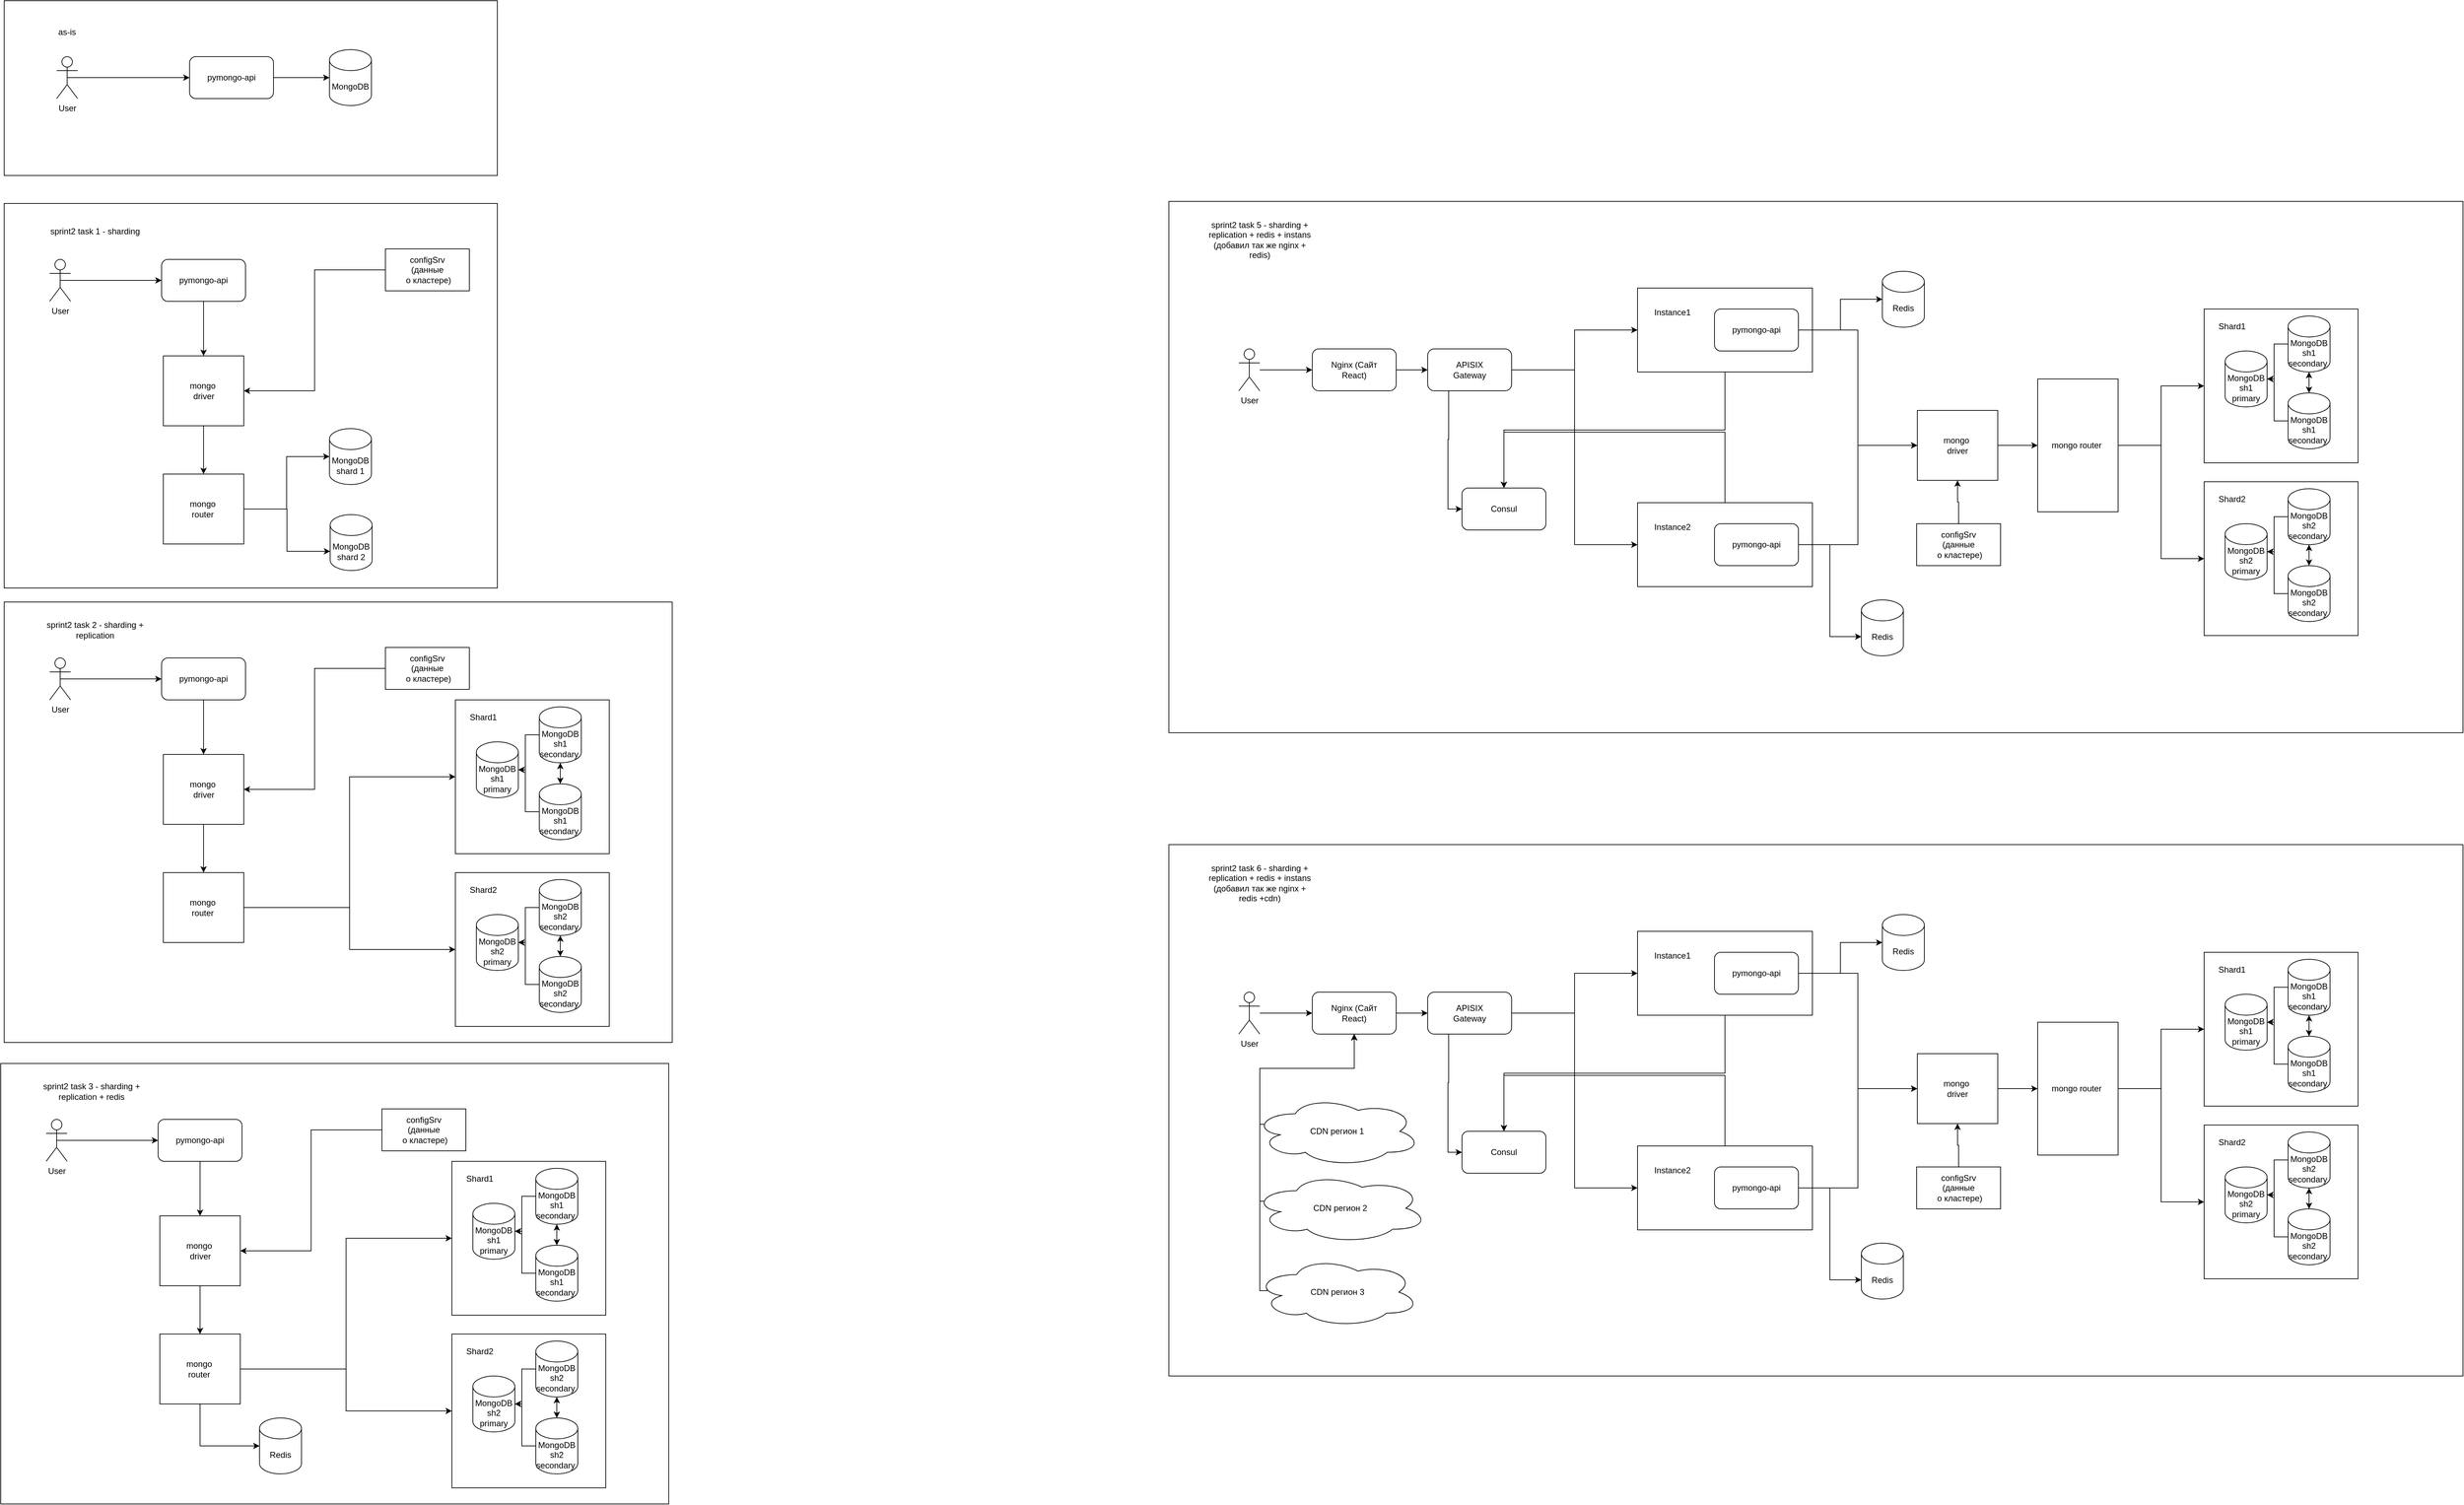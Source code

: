 <mxfile version="24.8.0">
  <diagram name="Page-1" id="-H_mtQnk-PTXWXPvYvuk">
    <mxGraphModel dx="5740" dy="3367" grid="1" gridSize="10" guides="1" tooltips="1" connect="1" arrows="0" fold="1" page="1" pageScale="1" pageWidth="4681" pageHeight="3300" math="0" shadow="0">
      <root>
        <mxCell id="0" />
        <mxCell id="1" parent="0" />
        <mxCell id="fnRWYfsaQO0EPqaBbEek-6" value="" style="rounded=0;whiteSpace=wrap;html=1;align=left;" parent="1" vertex="1">
          <mxGeometry x="95" y="330" width="705" height="550" as="geometry" />
        </mxCell>
        <mxCell id="fnRWYfsaQO0EPqaBbEek-3" value="" style="rounded=0;whiteSpace=wrap;html=1;align=left;" parent="1" vertex="1">
          <mxGeometry x="95" y="40" width="705" height="250" as="geometry" />
        </mxCell>
        <mxCell id="zA23MoTUsTF4_91t8viU-2" value="MongoDB" style="shape=cylinder3;whiteSpace=wrap;html=1;boundedLbl=1;backgroundOutline=1;size=15;" parent="1" vertex="1">
          <mxGeometry x="560" y="110" width="60" height="80" as="geometry" />
        </mxCell>
        <mxCell id="zA23MoTUsTF4_91t8viU-3" value="pymongo-api" style="rounded=1;whiteSpace=wrap;html=1;" parent="1" vertex="1">
          <mxGeometry x="360" y="120" width="120" height="60" as="geometry" />
        </mxCell>
        <mxCell id="zA23MoTUsTF4_91t8viU-4" style="edgeStyle=orthogonalEdgeStyle;rounded=0;orthogonalLoop=1;jettySize=auto;html=1;exitX=1;exitY=0.5;exitDx=0;exitDy=0;entryX=0;entryY=0.5;entryDx=0;entryDy=0;entryPerimeter=0;" parent="1" source="zA23MoTUsTF4_91t8viU-3" target="zA23MoTUsTF4_91t8viU-2" edge="1">
          <mxGeometry relative="1" as="geometry" />
        </mxCell>
        <mxCell id="gZ_beA-vXtJLZaEBM_sQ-8" value="pymongo-api" style="rounded=1;whiteSpace=wrap;html=1;" parent="1" vertex="1">
          <mxGeometry x="320" y="410" width="120" height="60" as="geometry" />
        </mxCell>
        <mxCell id="gZ_beA-vXtJLZaEBM_sQ-9" style="edgeStyle=orthogonalEdgeStyle;rounded=0;orthogonalLoop=1;jettySize=auto;html=1;exitX=0.5;exitY=1;exitDx=0;exitDy=0;" parent="1" source="gZ_beA-vXtJLZaEBM_sQ-8" target="fnRWYfsaQO0EPqaBbEek-10" edge="1">
          <mxGeometry relative="1" as="geometry" />
        </mxCell>
        <mxCell id="ZVnaHanlXdLFKSegdmK0-5" value="" style="edgeStyle=orthogonalEdgeStyle;rounded=0;orthogonalLoop=1;jettySize=auto;html=1;entryX=0;entryY=0.5;entryDx=0;entryDy=0;entryPerimeter=0;" parent="1" source="gZ_beA-vXtJLZaEBM_sQ-11" target="gZ_beA-vXtJLZaEBM_sQ-10" edge="1">
          <mxGeometry relative="1" as="geometry" />
        </mxCell>
        <mxCell id="gZ_beA-vXtJLZaEBM_sQ-11" value="mongo&amp;nbsp;&lt;div&gt;&lt;span style=&quot;white-space-collapse: preserve;&quot; data-src-align=&quot;0:13&quot; class=&quot;EzKURWReUAB5oZgtQNkl&quot;&gt;router &lt;/span&gt;&lt;/div&gt;" style="rounded=0;whiteSpace=wrap;html=1;" parent="1" vertex="1">
          <mxGeometry x="322.5" y="717" width="115" height="100" as="geometry" />
        </mxCell>
        <mxCell id="ZVnaHanlXdLFKSegdmK0-2" style="edgeStyle=orthogonalEdgeStyle;rounded=0;orthogonalLoop=1;jettySize=auto;html=1;entryX=1;entryY=0.5;entryDx=0;entryDy=0;" parent="1" source="ZVnaHanlXdLFKSegdmK0-1" target="fnRWYfsaQO0EPqaBbEek-10" edge="1">
          <mxGeometry relative="1" as="geometry" />
        </mxCell>
        <mxCell id="ZVnaHanlXdLFKSegdmK0-1" value="configSrv&lt;div&gt;(&lt;font style=&quot;font-size: 12px;&quot;&gt;&lt;span style=&quot;text-wrap: nowrap; background-color: rgb(255, 255, 255);&quot;&gt;данные&lt;br&gt;&lt;/span&gt;&lt;span style=&quot;text-wrap: nowrap; background-color: initial;&quot;&gt;&amp;nbsp;о кластере&lt;/span&gt;&lt;/font&gt;)&lt;/div&gt;" style="rounded=0;whiteSpace=wrap;html=1;" parent="1" vertex="1">
          <mxGeometry x="640" y="395" width="120" height="60" as="geometry" />
        </mxCell>
        <mxCell id="ZVnaHanlXdLFKSegdmK0-6" style="edgeStyle=orthogonalEdgeStyle;rounded=0;orthogonalLoop=1;jettySize=auto;html=1;entryX=0;entryY=0;entryDx=0;entryDy=52.5;entryPerimeter=0;" parent="1" source="gZ_beA-vXtJLZaEBM_sQ-11" target="gZ_beA-vXtJLZaEBM_sQ-7" edge="1">
          <mxGeometry relative="1" as="geometry" />
        </mxCell>
        <mxCell id="fnRWYfsaQO0EPqaBbEek-1" value="User" style="shape=umlActor;verticalLabelPosition=bottom;verticalAlign=top;html=1;outlineConnect=0;" parent="1" vertex="1">
          <mxGeometry x="170" y="120" width="30" height="60" as="geometry" />
        </mxCell>
        <mxCell id="fnRWYfsaQO0EPqaBbEek-2" style="edgeStyle=orthogonalEdgeStyle;rounded=0;orthogonalLoop=1;jettySize=auto;html=1;exitX=0.5;exitY=0.5;exitDx=0;exitDy=0;exitPerimeter=0;" parent="1" source="fnRWYfsaQO0EPqaBbEek-1" edge="1">
          <mxGeometry relative="1" as="geometry">
            <mxPoint x="490" y="160" as="sourcePoint" />
            <mxPoint x="360" y="150" as="targetPoint" />
          </mxGeometry>
        </mxCell>
        <mxCell id="fnRWYfsaQO0EPqaBbEek-4" value="as-is" style="text;html=1;align=center;verticalAlign=middle;whiteSpace=wrap;rounded=0;" parent="1" vertex="1">
          <mxGeometry x="155" y="70" width="60" height="30" as="geometry" />
        </mxCell>
        <mxCell id="fnRWYfsaQO0EPqaBbEek-7" value="sprint2 task 1 -&amp;nbsp;sharding" style="text;html=1;align=center;verticalAlign=middle;whiteSpace=wrap;rounded=0;" parent="1" vertex="1">
          <mxGeometry x="150" y="355" width="150" height="30" as="geometry" />
        </mxCell>
        <mxCell id="fnRWYfsaQO0EPqaBbEek-8" value="User" style="shape=umlActor;verticalLabelPosition=bottom;verticalAlign=top;html=1;outlineConnect=0;" parent="1" vertex="1">
          <mxGeometry x="160" y="410" width="30" height="60" as="geometry" />
        </mxCell>
        <mxCell id="fnRWYfsaQO0EPqaBbEek-9" style="edgeStyle=orthogonalEdgeStyle;rounded=0;orthogonalLoop=1;jettySize=auto;html=1;exitX=0.5;exitY=0.5;exitDx=0;exitDy=0;exitPerimeter=0;entryX=0;entryY=0.5;entryDx=0;entryDy=0;" parent="1" source="fnRWYfsaQO0EPqaBbEek-8" target="gZ_beA-vXtJLZaEBM_sQ-8" edge="1">
          <mxGeometry relative="1" as="geometry">
            <mxPoint x="195" y="160" as="sourcePoint" />
            <mxPoint x="370" y="160" as="targetPoint" />
          </mxGeometry>
        </mxCell>
        <mxCell id="fnRWYfsaQO0EPqaBbEek-10" value="mongo&amp;nbsp;&lt;div&gt;&lt;span style=&quot;white-space-collapse: preserve;&quot; data-src-align=&quot;0:13&quot; class=&quot;EzKURWReUAB5oZgtQNkl&quot;&gt;driver&lt;/span&gt;&lt;/div&gt;" style="rounded=0;whiteSpace=wrap;html=1;" parent="1" vertex="1">
          <mxGeometry x="322.5" y="548" width="115" height="100" as="geometry" />
        </mxCell>
        <mxCell id="fnRWYfsaQO0EPqaBbEek-11" style="edgeStyle=orthogonalEdgeStyle;rounded=0;orthogonalLoop=1;jettySize=auto;html=1;exitX=0.5;exitY=1;exitDx=0;exitDy=0;entryX=0.5;entryY=0;entryDx=0;entryDy=0;" parent="1" source="fnRWYfsaQO0EPqaBbEek-10" target="gZ_beA-vXtJLZaEBM_sQ-11" edge="1">
          <mxGeometry relative="1" as="geometry">
            <mxPoint x="390" y="480" as="sourcePoint" />
            <mxPoint x="390" y="540" as="targetPoint" />
          </mxGeometry>
        </mxCell>
        <mxCell id="gZ_beA-vXtJLZaEBM_sQ-10" value="MongoDB&lt;br&gt;shard 1" style="shape=cylinder3;whiteSpace=wrap;html=1;boundedLbl=1;backgroundOutline=1;size=15;" parent="1" vertex="1">
          <mxGeometry x="560" y="652" width="60" height="80" as="geometry" />
        </mxCell>
        <mxCell id="gZ_beA-vXtJLZaEBM_sQ-7" value="MongoDB&lt;br&gt;shard 2" style="shape=cylinder3;whiteSpace=wrap;html=1;boundedLbl=1;backgroundOutline=1;size=15;" parent="1" vertex="1">
          <mxGeometry x="561" y="775" width="60" height="80" as="geometry" />
        </mxCell>
        <mxCell id="fnRWYfsaQO0EPqaBbEek-17" value="" style="rounded=0;whiteSpace=wrap;html=1;align=left;" parent="1" vertex="1">
          <mxGeometry x="95" y="900" width="955" height="630" as="geometry" />
        </mxCell>
        <mxCell id="fnRWYfsaQO0EPqaBbEek-18" value="pymongo-api" style="rounded=1;whiteSpace=wrap;html=1;" parent="1" vertex="1">
          <mxGeometry x="320" y="980" width="120" height="60" as="geometry" />
        </mxCell>
        <mxCell id="fnRWYfsaQO0EPqaBbEek-19" style="edgeStyle=orthogonalEdgeStyle;rounded=0;orthogonalLoop=1;jettySize=auto;html=1;exitX=0.5;exitY=1;exitDx=0;exitDy=0;" parent="1" source="fnRWYfsaQO0EPqaBbEek-18" target="fnRWYfsaQO0EPqaBbEek-28" edge="1">
          <mxGeometry relative="1" as="geometry" />
        </mxCell>
        <mxCell id="fnRWYfsaQO0EPqaBbEek-20" value="" style="edgeStyle=orthogonalEdgeStyle;rounded=0;orthogonalLoop=1;jettySize=auto;html=1;entryX=0;entryY=0.5;entryDx=0;entryDy=0;" parent="1" source="fnRWYfsaQO0EPqaBbEek-21" target="gZ_beA-vXtJLZaEBM_sQ-23" edge="1">
          <mxGeometry relative="1" as="geometry">
            <mxPoint x="560" y="1262" as="targetPoint" />
          </mxGeometry>
        </mxCell>
        <mxCell id="fnRWYfsaQO0EPqaBbEek-21" value="mongo&amp;nbsp;&lt;div&gt;&lt;span style=&quot;white-space-collapse: preserve;&quot; data-src-align=&quot;0:13&quot; class=&quot;EzKURWReUAB5oZgtQNkl&quot;&gt;router &lt;/span&gt;&lt;/div&gt;" style="rounded=0;whiteSpace=wrap;html=1;" parent="1" vertex="1">
          <mxGeometry x="322.5" y="1287" width="115" height="100" as="geometry" />
        </mxCell>
        <mxCell id="fnRWYfsaQO0EPqaBbEek-22" style="edgeStyle=orthogonalEdgeStyle;rounded=0;orthogonalLoop=1;jettySize=auto;html=1;entryX=1;entryY=0.5;entryDx=0;entryDy=0;" parent="1" source="fnRWYfsaQO0EPqaBbEek-23" target="fnRWYfsaQO0EPqaBbEek-28" edge="1">
          <mxGeometry relative="1" as="geometry" />
        </mxCell>
        <mxCell id="fnRWYfsaQO0EPqaBbEek-23" value="configSrv&lt;div&gt;(&lt;font style=&quot;font-size: 12px;&quot;&gt;&lt;span style=&quot;text-wrap: nowrap; background-color: rgb(255, 255, 255);&quot;&gt;данные&lt;br&gt;&lt;/span&gt;&lt;span style=&quot;text-wrap: nowrap; background-color: initial;&quot;&gt;&amp;nbsp;о кластере&lt;/span&gt;&lt;/font&gt;)&lt;/div&gt;" style="rounded=0;whiteSpace=wrap;html=1;" parent="1" vertex="1">
          <mxGeometry x="640" y="965" width="120" height="60" as="geometry" />
        </mxCell>
        <mxCell id="fnRWYfsaQO0EPqaBbEek-24" style="edgeStyle=orthogonalEdgeStyle;rounded=0;orthogonalLoop=1;jettySize=auto;html=1;" parent="1" source="fnRWYfsaQO0EPqaBbEek-21" target="gZ_beA-vXtJLZaEBM_sQ-27" edge="1">
          <mxGeometry relative="1" as="geometry">
            <mxPoint x="561" y="1397.5" as="targetPoint" />
          </mxGeometry>
        </mxCell>
        <mxCell id="fnRWYfsaQO0EPqaBbEek-25" value="sprint2 task 2 -&amp;nbsp;sharding + replication" style="text;html=1;align=center;verticalAlign=middle;whiteSpace=wrap;rounded=0;" parent="1" vertex="1">
          <mxGeometry x="150" y="925" width="150" height="30" as="geometry" />
        </mxCell>
        <mxCell id="fnRWYfsaQO0EPqaBbEek-26" value="User" style="shape=umlActor;verticalLabelPosition=bottom;verticalAlign=top;html=1;outlineConnect=0;" parent="1" vertex="1">
          <mxGeometry x="160" y="980" width="30" height="60" as="geometry" />
        </mxCell>
        <mxCell id="fnRWYfsaQO0EPqaBbEek-27" style="edgeStyle=orthogonalEdgeStyle;rounded=0;orthogonalLoop=1;jettySize=auto;html=1;exitX=0.5;exitY=0.5;exitDx=0;exitDy=0;exitPerimeter=0;entryX=0;entryY=0.5;entryDx=0;entryDy=0;" parent="1" source="fnRWYfsaQO0EPqaBbEek-26" target="fnRWYfsaQO0EPqaBbEek-18" edge="1">
          <mxGeometry relative="1" as="geometry">
            <mxPoint x="195" y="730" as="sourcePoint" />
            <mxPoint x="370" y="730" as="targetPoint" />
          </mxGeometry>
        </mxCell>
        <mxCell id="fnRWYfsaQO0EPqaBbEek-28" value="mongo&amp;nbsp;&lt;div&gt;&lt;span style=&quot;white-space-collapse: preserve;&quot; data-src-align=&quot;0:13&quot; class=&quot;EzKURWReUAB5oZgtQNkl&quot;&gt;driver&lt;/span&gt;&lt;/div&gt;" style="rounded=0;whiteSpace=wrap;html=1;" parent="1" vertex="1">
          <mxGeometry x="322.5" y="1118" width="115" height="100" as="geometry" />
        </mxCell>
        <mxCell id="fnRWYfsaQO0EPqaBbEek-29" style="edgeStyle=orthogonalEdgeStyle;rounded=0;orthogonalLoop=1;jettySize=auto;html=1;exitX=0.5;exitY=1;exitDx=0;exitDy=0;entryX=0.5;entryY=0;entryDx=0;entryDy=0;" parent="1" source="fnRWYfsaQO0EPqaBbEek-28" target="fnRWYfsaQO0EPqaBbEek-21" edge="1">
          <mxGeometry relative="1" as="geometry">
            <mxPoint x="390" y="1050" as="sourcePoint" />
            <mxPoint x="390" y="1110" as="targetPoint" />
          </mxGeometry>
        </mxCell>
        <mxCell id="gZ_beA-vXtJLZaEBM_sQ-23" value="" style="whiteSpace=wrap;html=1;aspect=fixed;" parent="1" vertex="1">
          <mxGeometry x="740" y="1040" width="220" height="220" as="geometry" />
        </mxCell>
        <mxCell id="gZ_beA-vXtJLZaEBM_sQ-17" value="MongoDB&lt;br&gt;sh1 primary" style="shape=cylinder3;whiteSpace=wrap;html=1;boundedLbl=1;backgroundOutline=1;size=15;" parent="1" vertex="1">
          <mxGeometry x="770" y="1100" width="60" height="80" as="geometry" />
        </mxCell>
        <mxCell id="fnRWYfsaQO0EPqaBbEek-39" style="edgeStyle=orthogonalEdgeStyle;rounded=0;orthogonalLoop=1;jettySize=auto;html=1;exitX=0;exitY=0.5;exitDx=0;exitDy=0;exitPerimeter=0;" parent="1" source="gZ_beA-vXtJLZaEBM_sQ-21" target="gZ_beA-vXtJLZaEBM_sQ-17" edge="1">
          <mxGeometry relative="1" as="geometry" />
        </mxCell>
        <mxCell id="gZ_beA-vXtJLZaEBM_sQ-21" value="MongoDB&lt;div&gt;sh1&lt;br&gt;secondary&amp;nbsp;&lt;/div&gt;" style="shape=cylinder3;whiteSpace=wrap;html=1;boundedLbl=1;backgroundOutline=1;size=15;" parent="1" vertex="1">
          <mxGeometry x="860" y="1050" width="60" height="80" as="geometry" />
        </mxCell>
        <mxCell id="fnRWYfsaQO0EPqaBbEek-40" style="edgeStyle=orthogonalEdgeStyle;rounded=0;orthogonalLoop=1;jettySize=auto;html=1;exitX=0;exitY=0.5;exitDx=0;exitDy=0;exitPerimeter=0;" parent="1" source="gZ_beA-vXtJLZaEBM_sQ-22" target="gZ_beA-vXtJLZaEBM_sQ-17" edge="1">
          <mxGeometry relative="1" as="geometry" />
        </mxCell>
        <mxCell id="gZ_beA-vXtJLZaEBM_sQ-22" value="MongoDB&lt;div&gt;sh1&lt;br&gt;secondary&amp;nbsp;&lt;/div&gt;" style="shape=cylinder3;whiteSpace=wrap;html=1;boundedLbl=1;backgroundOutline=1;size=15;" parent="1" vertex="1">
          <mxGeometry x="860" y="1160" width="60" height="80" as="geometry" />
        </mxCell>
        <mxCell id="gZ_beA-vXtJLZaEBM_sQ-25" value="Shard1" style="text;html=1;align=center;verticalAlign=middle;whiteSpace=wrap;rounded=0;" parent="1" vertex="1">
          <mxGeometry x="750" y="1050" width="60" height="30" as="geometry" />
        </mxCell>
        <mxCell id="gZ_beA-vXtJLZaEBM_sQ-27" value="" style="whiteSpace=wrap;html=1;aspect=fixed;" parent="1" vertex="1">
          <mxGeometry x="740" y="1287" width="220" height="220" as="geometry" />
        </mxCell>
        <mxCell id="gZ_beA-vXtJLZaEBM_sQ-28" value="MongoDB&lt;div&gt;sh2&lt;br&gt;primary&lt;/div&gt;" style="shape=cylinder3;whiteSpace=wrap;html=1;boundedLbl=1;backgroundOutline=1;size=15;" parent="1" vertex="1">
          <mxGeometry x="770" y="1347" width="60" height="80" as="geometry" />
        </mxCell>
        <mxCell id="fnRWYfsaQO0EPqaBbEek-42" style="edgeStyle=orthogonalEdgeStyle;rounded=0;orthogonalLoop=1;jettySize=auto;html=1;exitX=0;exitY=0.5;exitDx=0;exitDy=0;exitPerimeter=0;" parent="1" source="gZ_beA-vXtJLZaEBM_sQ-29" target="gZ_beA-vXtJLZaEBM_sQ-28" edge="1">
          <mxGeometry relative="1" as="geometry" />
        </mxCell>
        <mxCell id="fnRWYfsaQO0EPqaBbEek-44" style="edgeStyle=orthogonalEdgeStyle;rounded=0;orthogonalLoop=1;jettySize=auto;html=1;exitX=0.5;exitY=1;exitDx=0;exitDy=0;exitPerimeter=0;startArrow=classic;startFill=1;" parent="1" source="gZ_beA-vXtJLZaEBM_sQ-29" target="gZ_beA-vXtJLZaEBM_sQ-30" edge="1">
          <mxGeometry relative="1" as="geometry" />
        </mxCell>
        <mxCell id="gZ_beA-vXtJLZaEBM_sQ-29" value="MongoDB&lt;div&gt;sh2&lt;br&gt;secondary&amp;nbsp;&lt;/div&gt;" style="shape=cylinder3;whiteSpace=wrap;html=1;boundedLbl=1;backgroundOutline=1;size=15;" parent="1" vertex="1">
          <mxGeometry x="860" y="1297" width="60" height="80" as="geometry" />
        </mxCell>
        <mxCell id="gZ_beA-vXtJLZaEBM_sQ-30" value="MongoDB&lt;div&gt;sh2&lt;br&gt;secondary&amp;nbsp;&lt;/div&gt;" style="shape=cylinder3;whiteSpace=wrap;html=1;boundedLbl=1;backgroundOutline=1;size=15;" parent="1" vertex="1">
          <mxGeometry x="860" y="1407" width="60" height="80" as="geometry" />
        </mxCell>
        <mxCell id="fnRWYfsaQO0EPqaBbEek-32" value="Shard2" style="text;html=1;align=center;verticalAlign=middle;whiteSpace=wrap;rounded=0;" parent="1" vertex="1">
          <mxGeometry x="750" y="1297" width="60" height="30" as="geometry" />
        </mxCell>
        <mxCell id="fnRWYfsaQO0EPqaBbEek-41" style="edgeStyle=orthogonalEdgeStyle;rounded=0;orthogonalLoop=1;jettySize=auto;html=1;exitX=0.5;exitY=0;exitDx=0;exitDy=0;exitPerimeter=0;entryX=0.5;entryY=1;entryDx=0;entryDy=0;entryPerimeter=0;startArrow=classic;startFill=1;" parent="1" source="gZ_beA-vXtJLZaEBM_sQ-22" target="gZ_beA-vXtJLZaEBM_sQ-21" edge="1">
          <mxGeometry relative="1" as="geometry" />
        </mxCell>
        <mxCell id="fnRWYfsaQO0EPqaBbEek-43" style="edgeStyle=orthogonalEdgeStyle;rounded=0;orthogonalLoop=1;jettySize=auto;html=1;exitX=0;exitY=0.5;exitDx=0;exitDy=0;exitPerimeter=0;entryX=1;entryY=0.5;entryDx=0;entryDy=0;entryPerimeter=0;" parent="1" source="gZ_beA-vXtJLZaEBM_sQ-30" target="gZ_beA-vXtJLZaEBM_sQ-28" edge="1">
          <mxGeometry relative="1" as="geometry" />
        </mxCell>
        <mxCell id="fnRWYfsaQO0EPqaBbEek-45" value="" style="rounded=0;whiteSpace=wrap;html=1;align=left;" parent="1" vertex="1">
          <mxGeometry x="90" y="1560" width="955" height="630" as="geometry" />
        </mxCell>
        <mxCell id="fnRWYfsaQO0EPqaBbEek-46" value="pymongo-api" style="rounded=1;whiteSpace=wrap;html=1;" parent="1" vertex="1">
          <mxGeometry x="315" y="1640" width="120" height="60" as="geometry" />
        </mxCell>
        <mxCell id="fnRWYfsaQO0EPqaBbEek-47" style="edgeStyle=orthogonalEdgeStyle;rounded=0;orthogonalLoop=1;jettySize=auto;html=1;exitX=0.5;exitY=1;exitDx=0;exitDy=0;" parent="1" source="fnRWYfsaQO0EPqaBbEek-46" target="fnRWYfsaQO0EPqaBbEek-56" edge="1">
          <mxGeometry relative="1" as="geometry" />
        </mxCell>
        <mxCell id="fnRWYfsaQO0EPqaBbEek-48" value="" style="edgeStyle=orthogonalEdgeStyle;rounded=0;orthogonalLoop=1;jettySize=auto;html=1;entryX=0;entryY=0.5;entryDx=0;entryDy=0;" parent="1" source="fnRWYfsaQO0EPqaBbEek-49" target="fnRWYfsaQO0EPqaBbEek-58" edge="1">
          <mxGeometry relative="1" as="geometry">
            <mxPoint x="555" y="1922" as="targetPoint" />
          </mxGeometry>
        </mxCell>
        <mxCell id="fnRWYfsaQO0EPqaBbEek-49" value="mongo&amp;nbsp;&lt;div&gt;&lt;span style=&quot;white-space-collapse: preserve;&quot; data-src-align=&quot;0:13&quot; class=&quot;EzKURWReUAB5oZgtQNkl&quot;&gt;router &lt;/span&gt;&lt;/div&gt;" style="rounded=0;whiteSpace=wrap;html=1;" parent="1" vertex="1">
          <mxGeometry x="317.5" y="1947" width="115" height="100" as="geometry" />
        </mxCell>
        <mxCell id="fnRWYfsaQO0EPqaBbEek-50" style="edgeStyle=orthogonalEdgeStyle;rounded=0;orthogonalLoop=1;jettySize=auto;html=1;entryX=1;entryY=0.5;entryDx=0;entryDy=0;" parent="1" source="fnRWYfsaQO0EPqaBbEek-51" target="fnRWYfsaQO0EPqaBbEek-56" edge="1">
          <mxGeometry relative="1" as="geometry" />
        </mxCell>
        <mxCell id="fnRWYfsaQO0EPqaBbEek-51" value="configSrv&lt;div&gt;(&lt;font style=&quot;font-size: 12px;&quot;&gt;&lt;span style=&quot;text-wrap: nowrap; background-color: rgb(255, 255, 255);&quot;&gt;данные&lt;br&gt;&lt;/span&gt;&lt;span style=&quot;text-wrap: nowrap; background-color: initial;&quot;&gt;&amp;nbsp;о кластере&lt;/span&gt;&lt;/font&gt;)&lt;/div&gt;" style="rounded=0;whiteSpace=wrap;html=1;" parent="1" vertex="1">
          <mxGeometry x="635" y="1625" width="120" height="60" as="geometry" />
        </mxCell>
        <mxCell id="fnRWYfsaQO0EPqaBbEek-52" style="edgeStyle=orthogonalEdgeStyle;rounded=0;orthogonalLoop=1;jettySize=auto;html=1;" parent="1" source="fnRWYfsaQO0EPqaBbEek-49" target="fnRWYfsaQO0EPqaBbEek-65" edge="1">
          <mxGeometry relative="1" as="geometry">
            <mxPoint x="556" y="2057.5" as="targetPoint" />
          </mxGeometry>
        </mxCell>
        <mxCell id="fnRWYfsaQO0EPqaBbEek-53" value="sprint2 task 3 -&amp;nbsp;sharding + replication + redis" style="text;html=1;align=center;verticalAlign=middle;whiteSpace=wrap;rounded=0;" parent="1" vertex="1">
          <mxGeometry x="145" y="1585" width="150" height="30" as="geometry" />
        </mxCell>
        <mxCell id="fnRWYfsaQO0EPqaBbEek-54" value="User" style="shape=umlActor;verticalLabelPosition=bottom;verticalAlign=top;html=1;outlineConnect=0;" parent="1" vertex="1">
          <mxGeometry x="155" y="1640" width="30" height="60" as="geometry" />
        </mxCell>
        <mxCell id="fnRWYfsaQO0EPqaBbEek-55" style="edgeStyle=orthogonalEdgeStyle;rounded=0;orthogonalLoop=1;jettySize=auto;html=1;exitX=0.5;exitY=0.5;exitDx=0;exitDy=0;exitPerimeter=0;entryX=0;entryY=0.5;entryDx=0;entryDy=0;" parent="1" source="fnRWYfsaQO0EPqaBbEek-54" target="fnRWYfsaQO0EPqaBbEek-46" edge="1">
          <mxGeometry relative="1" as="geometry">
            <mxPoint x="190" y="1390" as="sourcePoint" />
            <mxPoint x="365" y="1390" as="targetPoint" />
          </mxGeometry>
        </mxCell>
        <mxCell id="fnRWYfsaQO0EPqaBbEek-56" value="mongo&amp;nbsp;&lt;div&gt;&lt;span style=&quot;white-space-collapse: preserve;&quot; data-src-align=&quot;0:13&quot; class=&quot;EzKURWReUAB5oZgtQNkl&quot;&gt;driver&lt;/span&gt;&lt;/div&gt;" style="rounded=0;whiteSpace=wrap;html=1;" parent="1" vertex="1">
          <mxGeometry x="317.5" y="1778" width="115" height="100" as="geometry" />
        </mxCell>
        <mxCell id="fnRWYfsaQO0EPqaBbEek-57" style="edgeStyle=orthogonalEdgeStyle;rounded=0;orthogonalLoop=1;jettySize=auto;html=1;exitX=0.5;exitY=1;exitDx=0;exitDy=0;entryX=0.5;entryY=0;entryDx=0;entryDy=0;" parent="1" source="fnRWYfsaQO0EPqaBbEek-56" target="fnRWYfsaQO0EPqaBbEek-49" edge="1">
          <mxGeometry relative="1" as="geometry">
            <mxPoint x="385" y="1710" as="sourcePoint" />
            <mxPoint x="385" y="1770" as="targetPoint" />
          </mxGeometry>
        </mxCell>
        <mxCell id="fnRWYfsaQO0EPqaBbEek-58" value="" style="whiteSpace=wrap;html=1;aspect=fixed;" parent="1" vertex="1">
          <mxGeometry x="735" y="1700" width="220" height="220" as="geometry" />
        </mxCell>
        <mxCell id="fnRWYfsaQO0EPqaBbEek-59" value="MongoDB&lt;br&gt;sh1 primary" style="shape=cylinder3;whiteSpace=wrap;html=1;boundedLbl=1;backgroundOutline=1;size=15;" parent="1" vertex="1">
          <mxGeometry x="765" y="1760" width="60" height="80" as="geometry" />
        </mxCell>
        <mxCell id="fnRWYfsaQO0EPqaBbEek-60" style="edgeStyle=orthogonalEdgeStyle;rounded=0;orthogonalLoop=1;jettySize=auto;html=1;exitX=0;exitY=0.5;exitDx=0;exitDy=0;exitPerimeter=0;" parent="1" source="fnRWYfsaQO0EPqaBbEek-61" target="fnRWYfsaQO0EPqaBbEek-59" edge="1">
          <mxGeometry relative="1" as="geometry" />
        </mxCell>
        <mxCell id="fnRWYfsaQO0EPqaBbEek-61" value="MongoDB&lt;div&gt;sh1&lt;br&gt;secondary&amp;nbsp;&lt;/div&gt;" style="shape=cylinder3;whiteSpace=wrap;html=1;boundedLbl=1;backgroundOutline=1;size=15;" parent="1" vertex="1">
          <mxGeometry x="855" y="1710" width="60" height="80" as="geometry" />
        </mxCell>
        <mxCell id="fnRWYfsaQO0EPqaBbEek-62" style="edgeStyle=orthogonalEdgeStyle;rounded=0;orthogonalLoop=1;jettySize=auto;html=1;exitX=0;exitY=0.5;exitDx=0;exitDy=0;exitPerimeter=0;" parent="1" source="fnRWYfsaQO0EPqaBbEek-63" target="fnRWYfsaQO0EPqaBbEek-59" edge="1">
          <mxGeometry relative="1" as="geometry" />
        </mxCell>
        <mxCell id="fnRWYfsaQO0EPqaBbEek-63" value="MongoDB&lt;div&gt;sh1&lt;br&gt;secondary&amp;nbsp;&lt;/div&gt;" style="shape=cylinder3;whiteSpace=wrap;html=1;boundedLbl=1;backgroundOutline=1;size=15;" parent="1" vertex="1">
          <mxGeometry x="855" y="1820" width="60" height="80" as="geometry" />
        </mxCell>
        <mxCell id="fnRWYfsaQO0EPqaBbEek-64" value="Shard1" style="text;html=1;align=center;verticalAlign=middle;whiteSpace=wrap;rounded=0;" parent="1" vertex="1">
          <mxGeometry x="745" y="1710" width="60" height="30" as="geometry" />
        </mxCell>
        <mxCell id="fnRWYfsaQO0EPqaBbEek-65" value="" style="whiteSpace=wrap;html=1;aspect=fixed;" parent="1" vertex="1">
          <mxGeometry x="735" y="1947" width="220" height="220" as="geometry" />
        </mxCell>
        <mxCell id="fnRWYfsaQO0EPqaBbEek-66" value="MongoDB&lt;div&gt;sh2&lt;br&gt;primary&lt;/div&gt;" style="shape=cylinder3;whiteSpace=wrap;html=1;boundedLbl=1;backgroundOutline=1;size=15;" parent="1" vertex="1">
          <mxGeometry x="765" y="2007" width="60" height="80" as="geometry" />
        </mxCell>
        <mxCell id="fnRWYfsaQO0EPqaBbEek-67" style="edgeStyle=orthogonalEdgeStyle;rounded=0;orthogonalLoop=1;jettySize=auto;html=1;exitX=0;exitY=0.5;exitDx=0;exitDy=0;exitPerimeter=0;" parent="1" source="fnRWYfsaQO0EPqaBbEek-69" target="fnRWYfsaQO0EPqaBbEek-66" edge="1">
          <mxGeometry relative="1" as="geometry" />
        </mxCell>
        <mxCell id="fnRWYfsaQO0EPqaBbEek-68" style="edgeStyle=orthogonalEdgeStyle;rounded=0;orthogonalLoop=1;jettySize=auto;html=1;exitX=0.5;exitY=1;exitDx=0;exitDy=0;exitPerimeter=0;startArrow=classic;startFill=1;" parent="1" source="fnRWYfsaQO0EPqaBbEek-69" target="fnRWYfsaQO0EPqaBbEek-70" edge="1">
          <mxGeometry relative="1" as="geometry" />
        </mxCell>
        <mxCell id="fnRWYfsaQO0EPqaBbEek-69" value="MongoDB&lt;div&gt;sh2&lt;br&gt;secondary&amp;nbsp;&lt;/div&gt;" style="shape=cylinder3;whiteSpace=wrap;html=1;boundedLbl=1;backgroundOutline=1;size=15;" parent="1" vertex="1">
          <mxGeometry x="855" y="1957" width="60" height="80" as="geometry" />
        </mxCell>
        <mxCell id="fnRWYfsaQO0EPqaBbEek-70" value="MongoDB&lt;div&gt;sh2&lt;br&gt;secondary&amp;nbsp;&lt;/div&gt;" style="shape=cylinder3;whiteSpace=wrap;html=1;boundedLbl=1;backgroundOutline=1;size=15;" parent="1" vertex="1">
          <mxGeometry x="855" y="2067" width="60" height="80" as="geometry" />
        </mxCell>
        <mxCell id="fnRWYfsaQO0EPqaBbEek-71" value="Shard2" style="text;html=1;align=center;verticalAlign=middle;whiteSpace=wrap;rounded=0;" parent="1" vertex="1">
          <mxGeometry x="745" y="1957" width="60" height="30" as="geometry" />
        </mxCell>
        <mxCell id="fnRWYfsaQO0EPqaBbEek-72" style="edgeStyle=orthogonalEdgeStyle;rounded=0;orthogonalLoop=1;jettySize=auto;html=1;exitX=0.5;exitY=0;exitDx=0;exitDy=0;exitPerimeter=0;entryX=0.5;entryY=1;entryDx=0;entryDy=0;entryPerimeter=0;startArrow=classic;startFill=1;" parent="1" source="fnRWYfsaQO0EPqaBbEek-63" target="fnRWYfsaQO0EPqaBbEek-61" edge="1">
          <mxGeometry relative="1" as="geometry" />
        </mxCell>
        <mxCell id="fnRWYfsaQO0EPqaBbEek-73" style="edgeStyle=orthogonalEdgeStyle;rounded=0;orthogonalLoop=1;jettySize=auto;html=1;exitX=0;exitY=0.5;exitDx=0;exitDy=0;exitPerimeter=0;entryX=1;entryY=0.5;entryDx=0;entryDy=0;entryPerimeter=0;" parent="1" source="fnRWYfsaQO0EPqaBbEek-70" target="fnRWYfsaQO0EPqaBbEek-66" edge="1">
          <mxGeometry relative="1" as="geometry" />
        </mxCell>
        <mxCell id="fnRWYfsaQO0EPqaBbEek-74" value="Redis" style="shape=cylinder3;whiteSpace=wrap;html=1;boundedLbl=1;backgroundOutline=1;size=15;" parent="1" vertex="1">
          <mxGeometry x="460" y="2067" width="60" height="80" as="geometry" />
        </mxCell>
        <mxCell id="fnRWYfsaQO0EPqaBbEek-75" style="edgeStyle=orthogonalEdgeStyle;rounded=0;orthogonalLoop=1;jettySize=auto;html=1;exitX=0.5;exitY=1;exitDx=0;exitDy=0;entryX=0;entryY=0.5;entryDx=0;entryDy=0;entryPerimeter=0;" parent="1" source="fnRWYfsaQO0EPqaBbEek-49" target="fnRWYfsaQO0EPqaBbEek-74" edge="1">
          <mxGeometry relative="1" as="geometry" />
        </mxCell>
        <mxCell id="1Zy2XbYylVy56BqZgApC-1" value="" style="rounded=0;whiteSpace=wrap;html=1;align=left;" vertex="1" parent="1">
          <mxGeometry x="1760" y="327" width="1850" height="760" as="geometry" />
        </mxCell>
        <mxCell id="1Zy2XbYylVy56BqZgApC-2" value="sprint2 task 5 -&amp;nbsp;sharding + replication + redis + instans (добавил так же nginx + redis)" style="text;html=1;align=center;verticalAlign=middle;whiteSpace=wrap;rounded=0;" vertex="1" parent="1">
          <mxGeometry x="1815" y="367" width="150" height="30" as="geometry" />
        </mxCell>
        <mxCell id="1Zy2XbYylVy56BqZgApC-40" style="edgeStyle=orthogonalEdgeStyle;rounded=0;orthogonalLoop=1;jettySize=auto;html=1;exitX=0.5;exitY=1;exitDx=0;exitDy=0;entryX=0.5;entryY=0;entryDx=0;entryDy=0;" edge="1" parent="1" target="1Zy2XbYylVy56BqZgApC-47" source="1Zy2XbYylVy56BqZgApC-48">
          <mxGeometry relative="1" as="geometry">
            <mxPoint x="2430" y="709.5" as="sourcePoint" />
          </mxGeometry>
        </mxCell>
        <mxCell id="1Zy2XbYylVy56BqZgApC-41" style="edgeStyle=orthogonalEdgeStyle;rounded=0;orthogonalLoop=1;jettySize=auto;html=1;entryX=0;entryY=0.5;entryDx=0;entryDy=0;" edge="1" parent="1" source="1Zy2XbYylVy56BqZgApC-163" target="1Zy2XbYylVy56BqZgApC-46">
          <mxGeometry relative="1" as="geometry" />
        </mxCell>
        <mxCell id="1Zy2XbYylVy56BqZgApC-42" value="User" style="shape=umlActor;verticalLabelPosition=bottom;verticalAlign=top;html=1;outlineConnect=0;" vertex="1" parent="1">
          <mxGeometry x="1860" y="538" width="30" height="60" as="geometry" />
        </mxCell>
        <mxCell id="1Zy2XbYylVy56BqZgApC-43" style="edgeStyle=orthogonalEdgeStyle;rounded=0;orthogonalLoop=1;jettySize=auto;html=1;entryX=0;entryY=0.5;entryDx=0;entryDy=0;exitX=0.25;exitY=1;exitDx=0;exitDy=0;" edge="1" parent="1" source="1Zy2XbYylVy56BqZgApC-46" target="1Zy2XbYylVy56BqZgApC-47">
          <mxGeometry relative="1" as="geometry" />
        </mxCell>
        <mxCell id="1Zy2XbYylVy56BqZgApC-44" style="edgeStyle=orthogonalEdgeStyle;rounded=0;orthogonalLoop=1;jettySize=auto;html=1;exitX=1;exitY=0.5;exitDx=0;exitDy=0;entryX=0;entryY=0.5;entryDx=0;entryDy=0;" edge="1" parent="1" source="1Zy2XbYylVy56BqZgApC-46" target="1Zy2XbYylVy56BqZgApC-53">
          <mxGeometry relative="1" as="geometry">
            <mxPoint x="2430" y="892" as="targetPoint" />
          </mxGeometry>
        </mxCell>
        <mxCell id="1Zy2XbYylVy56BqZgApC-45" style="edgeStyle=orthogonalEdgeStyle;rounded=0;orthogonalLoop=1;jettySize=auto;html=1;exitX=1;exitY=0.5;exitDx=0;exitDy=0;entryX=0;entryY=0.5;entryDx=0;entryDy=0;" edge="1" parent="1" source="1Zy2XbYylVy56BqZgApC-46" target="1Zy2XbYylVy56BqZgApC-48">
          <mxGeometry relative="1" as="geometry" />
        </mxCell>
        <mxCell id="1Zy2XbYylVy56BqZgApC-46" value="APISIX&lt;div&gt;Gateway&lt;/div&gt;" style="rounded=1;whiteSpace=wrap;html=1;arcSize=16;" vertex="1" parent="1">
          <mxGeometry x="2130" y="538" width="120" height="60" as="geometry" />
        </mxCell>
        <mxCell id="1Zy2XbYylVy56BqZgApC-47" value="Consul" style="rounded=1;whiteSpace=wrap;html=1;" vertex="1" parent="1">
          <mxGeometry x="2179" y="737" width="120" height="60" as="geometry" />
        </mxCell>
        <mxCell id="1Zy2XbYylVy56BqZgApC-48" value="" style="rounded=0;whiteSpace=wrap;html=1;" vertex="1" parent="1">
          <mxGeometry x="2430" y="451" width="250" height="120" as="geometry" />
        </mxCell>
        <mxCell id="1Zy2XbYylVy56BqZgApC-49" value="Instance1" style="text;html=1;align=center;verticalAlign=middle;whiteSpace=wrap;rounded=0;" vertex="1" parent="1">
          <mxGeometry x="2450" y="471" width="60" height="30" as="geometry" />
        </mxCell>
        <mxCell id="1Zy2XbYylVy56BqZgApC-50" style="edgeStyle=orthogonalEdgeStyle;rounded=0;orthogonalLoop=1;jettySize=auto;html=1;exitX=1;exitY=0.5;exitDx=0;exitDy=0;entryX=0;entryY=0.5;entryDx=0;entryDy=0;" edge="1" parent="1" source="1Zy2XbYylVy56BqZgApC-51" target="1Zy2XbYylVy56BqZgApC-168">
          <mxGeometry relative="1" as="geometry" />
        </mxCell>
        <mxCell id="1Zy2XbYylVy56BqZgApC-51" value="pymongo-api" style="rounded=1;whiteSpace=wrap;html=1;" vertex="1" parent="1">
          <mxGeometry x="2540" y="481" width="120" height="60" as="geometry" />
        </mxCell>
        <mxCell id="1Zy2XbYylVy56BqZgApC-52" style="edgeStyle=orthogonalEdgeStyle;rounded=0;orthogonalLoop=1;jettySize=auto;html=1;exitX=0.5;exitY=0;exitDx=0;exitDy=0;entryX=0.5;entryY=0;entryDx=0;entryDy=0;" edge="1" parent="1" source="1Zy2XbYylVy56BqZgApC-53" target="1Zy2XbYylVy56BqZgApC-47">
          <mxGeometry relative="1" as="geometry">
            <Array as="points">
              <mxPoint x="2555" y="657" />
              <mxPoint x="2239" y="657" />
            </Array>
          </mxGeometry>
        </mxCell>
        <mxCell id="1Zy2XbYylVy56BqZgApC-53" value="" style="rounded=0;whiteSpace=wrap;html=1;" vertex="1" parent="1">
          <mxGeometry x="2430" y="758" width="250" height="120" as="geometry" />
        </mxCell>
        <mxCell id="1Zy2XbYylVy56BqZgApC-54" value="Instance2" style="text;html=1;align=center;verticalAlign=middle;whiteSpace=wrap;rounded=0;" vertex="1" parent="1">
          <mxGeometry x="2450" y="778" width="60" height="30" as="geometry" />
        </mxCell>
        <mxCell id="1Zy2XbYylVy56BqZgApC-55" style="edgeStyle=orthogonalEdgeStyle;rounded=0;orthogonalLoop=1;jettySize=auto;html=1;exitX=1;exitY=0.5;exitDx=0;exitDy=0;entryX=0;entryY=0.5;entryDx=0;entryDy=0;" edge="1" parent="1" source="1Zy2XbYylVy56BqZgApC-168" target="1Zy2XbYylVy56BqZgApC-73">
          <mxGeometry relative="1" as="geometry" />
        </mxCell>
        <mxCell id="1Zy2XbYylVy56BqZgApC-56" style="edgeStyle=orthogonalEdgeStyle;rounded=0;orthogonalLoop=1;jettySize=auto;html=1;exitX=1;exitY=0.5;exitDx=0;exitDy=0;entryX=0;entryY=0;entryDx=0;entryDy=52.5;entryPerimeter=0;" edge="1" parent="1" source="1Zy2XbYylVy56BqZgApC-57" target="1Zy2XbYylVy56BqZgApC-165">
          <mxGeometry relative="1" as="geometry" />
        </mxCell>
        <mxCell id="1Zy2XbYylVy56BqZgApC-57" value="pymongo-api" style="rounded=1;whiteSpace=wrap;html=1;" vertex="1" parent="1">
          <mxGeometry x="2540" y="788" width="120" height="60" as="geometry" />
        </mxCell>
        <mxCell id="1Zy2XbYylVy56BqZgApC-58" value="Redis" style="shape=cylinder3;whiteSpace=wrap;html=1;boundedLbl=1;backgroundOutline=1;size=15;" vertex="1" parent="1">
          <mxGeometry x="2780" y="427" width="60" height="80" as="geometry" />
        </mxCell>
        <mxCell id="1Zy2XbYylVy56BqZgApC-72" style="edgeStyle=orthogonalEdgeStyle;rounded=0;orthogonalLoop=1;jettySize=auto;html=1;entryX=0;entryY=0.5;entryDx=0;entryDy=0;" edge="1" parent="1" source="1Zy2XbYylVy56BqZgApC-73" target="1Zy2XbYylVy56BqZgApC-177">
          <mxGeometry relative="1" as="geometry">
            <mxPoint x="3192" y="987" as="targetPoint" />
          </mxGeometry>
        </mxCell>
        <mxCell id="1Zy2XbYylVy56BqZgApC-73" value="mongo router&amp;nbsp;" style="rounded=0;whiteSpace=wrap;html=1;" vertex="1" parent="1">
          <mxGeometry x="3002" y="581" width="115" height="190" as="geometry" />
        </mxCell>
        <mxCell id="1Zy2XbYylVy56BqZgApC-75" style="edgeStyle=orthogonalEdgeStyle;rounded=0;orthogonalLoop=1;jettySize=auto;html=1;entryX=0;entryY=0.5;entryDx=0;entryDy=0;" edge="1" parent="1" source="1Zy2XbYylVy56BqZgApC-73" target="1Zy2XbYylVy56BqZgApC-170">
          <mxGeometry relative="1" as="geometry">
            <mxPoint x="3206.74" y="734.9" as="targetPoint" />
          </mxGeometry>
        </mxCell>
        <mxCell id="1Zy2XbYylVy56BqZgApC-76" style="edgeStyle=orthogonalEdgeStyle;rounded=0;orthogonalLoop=1;jettySize=auto;html=1;exitX=1;exitY=0.5;exitDx=0;exitDy=0;" edge="1" parent="1" source="1Zy2XbYylVy56BqZgApC-51" target="1Zy2XbYylVy56BqZgApC-58">
          <mxGeometry relative="1" as="geometry" />
        </mxCell>
        <mxCell id="1Zy2XbYylVy56BqZgApC-164" value="" style="edgeStyle=orthogonalEdgeStyle;rounded=0;orthogonalLoop=1;jettySize=auto;html=1;entryX=0;entryY=0.5;entryDx=0;entryDy=0;" edge="1" parent="1" source="1Zy2XbYylVy56BqZgApC-42" target="1Zy2XbYylVy56BqZgApC-163">
          <mxGeometry relative="1" as="geometry">
            <mxPoint x="1940" y="568" as="sourcePoint" />
            <mxPoint x="2130" y="568" as="targetPoint" />
          </mxGeometry>
        </mxCell>
        <mxCell id="1Zy2XbYylVy56BqZgApC-163" value="&lt;div&gt;Nginx (&lt;span style=&quot;background-color: initial;&quot;&gt;Сайт&lt;/span&gt;&lt;/div&gt;&lt;div&gt;&lt;span style=&quot;background-color: initial;&quot;&gt;React&lt;/span&gt;)&lt;/div&gt;" style="rounded=1;whiteSpace=wrap;html=1;arcSize=16;" vertex="1" parent="1">
          <mxGeometry x="1965" y="538" width="120" height="60" as="geometry" />
        </mxCell>
        <mxCell id="1Zy2XbYylVy56BqZgApC-165" value="Redis" style="shape=cylinder3;whiteSpace=wrap;html=1;boundedLbl=1;backgroundOutline=1;size=15;" vertex="1" parent="1">
          <mxGeometry x="2750" y="897" width="60" height="80" as="geometry" />
        </mxCell>
        <mxCell id="1Zy2XbYylVy56BqZgApC-167" style="edgeStyle=orthogonalEdgeStyle;rounded=0;orthogonalLoop=1;jettySize=auto;html=1;exitX=0.5;exitY=0;exitDx=0;exitDy=0;entryX=0.5;entryY=1;entryDx=0;entryDy=0;" edge="1" parent="1" source="1Zy2XbYylVy56BqZgApC-166" target="1Zy2XbYylVy56BqZgApC-168">
          <mxGeometry relative="1" as="geometry" />
        </mxCell>
        <mxCell id="1Zy2XbYylVy56BqZgApC-166" value="configSrv&lt;div&gt;(&lt;font style=&quot;font-size: 12px;&quot;&gt;&lt;span style=&quot;text-wrap: nowrap; background-color: rgb(255, 255, 255);&quot;&gt;данные&lt;br&gt;&lt;/span&gt;&lt;span style=&quot;text-wrap: nowrap; background-color: initial;&quot;&gt;&amp;nbsp;о кластере&lt;/span&gt;&lt;/font&gt;)&lt;/div&gt;" style="rounded=0;whiteSpace=wrap;html=1;" vertex="1" parent="1">
          <mxGeometry x="2829" y="788" width="120" height="60" as="geometry" />
        </mxCell>
        <mxCell id="1Zy2XbYylVy56BqZgApC-169" value="" style="edgeStyle=orthogonalEdgeStyle;rounded=0;orthogonalLoop=1;jettySize=auto;html=1;exitX=1;exitY=0.5;exitDx=0;exitDy=0;entryX=0;entryY=0.5;entryDx=0;entryDy=0;" edge="1" parent="1" source="1Zy2XbYylVy56BqZgApC-57" target="1Zy2XbYylVy56BqZgApC-168">
          <mxGeometry relative="1" as="geometry">
            <mxPoint x="2660" y="818" as="sourcePoint" />
            <mxPoint x="3002" y="676" as="targetPoint" />
          </mxGeometry>
        </mxCell>
        <mxCell id="1Zy2XbYylVy56BqZgApC-168" value="mongo&amp;nbsp;&lt;div&gt;&lt;span style=&quot;white-space-collapse: preserve;&quot; data-src-align=&quot;0:13&quot; class=&quot;EzKURWReUAB5oZgtQNkl&quot;&gt;driver&lt;/span&gt;&lt;/div&gt;" style="rounded=0;whiteSpace=wrap;html=1;" vertex="1" parent="1">
          <mxGeometry x="2830" y="626" width="115" height="100" as="geometry" />
        </mxCell>
        <mxCell id="1Zy2XbYylVy56BqZgApC-170" value="" style="whiteSpace=wrap;html=1;aspect=fixed;" vertex="1" parent="1">
          <mxGeometry x="3240" y="481" width="220" height="220" as="geometry" />
        </mxCell>
        <mxCell id="1Zy2XbYylVy56BqZgApC-171" value="MongoDB&lt;br&gt;sh1 primary" style="shape=cylinder3;whiteSpace=wrap;html=1;boundedLbl=1;backgroundOutline=1;size=15;" vertex="1" parent="1">
          <mxGeometry x="3270" y="541" width="60" height="80" as="geometry" />
        </mxCell>
        <mxCell id="1Zy2XbYylVy56BqZgApC-172" style="edgeStyle=orthogonalEdgeStyle;rounded=0;orthogonalLoop=1;jettySize=auto;html=1;exitX=0;exitY=0.5;exitDx=0;exitDy=0;exitPerimeter=0;" edge="1" parent="1" source="1Zy2XbYylVy56BqZgApC-173" target="1Zy2XbYylVy56BqZgApC-171">
          <mxGeometry relative="1" as="geometry" />
        </mxCell>
        <mxCell id="1Zy2XbYylVy56BqZgApC-173" value="MongoDB&lt;div&gt;sh1&lt;br&gt;secondary&amp;nbsp;&lt;/div&gt;" style="shape=cylinder3;whiteSpace=wrap;html=1;boundedLbl=1;backgroundOutline=1;size=15;" vertex="1" parent="1">
          <mxGeometry x="3360" y="491" width="60" height="80" as="geometry" />
        </mxCell>
        <mxCell id="1Zy2XbYylVy56BqZgApC-174" style="edgeStyle=orthogonalEdgeStyle;rounded=0;orthogonalLoop=1;jettySize=auto;html=1;exitX=0;exitY=0.5;exitDx=0;exitDy=0;exitPerimeter=0;" edge="1" parent="1" source="1Zy2XbYylVy56BqZgApC-175" target="1Zy2XbYylVy56BqZgApC-171">
          <mxGeometry relative="1" as="geometry" />
        </mxCell>
        <mxCell id="1Zy2XbYylVy56BqZgApC-175" value="MongoDB&lt;div&gt;sh1&lt;br&gt;secondary&amp;nbsp;&lt;/div&gt;" style="shape=cylinder3;whiteSpace=wrap;html=1;boundedLbl=1;backgroundOutline=1;size=15;" vertex="1" parent="1">
          <mxGeometry x="3360" y="601" width="60" height="80" as="geometry" />
        </mxCell>
        <mxCell id="1Zy2XbYylVy56BqZgApC-176" value="Shard1" style="text;html=1;align=center;verticalAlign=middle;whiteSpace=wrap;rounded=0;" vertex="1" parent="1">
          <mxGeometry x="3250" y="491" width="60" height="30" as="geometry" />
        </mxCell>
        <mxCell id="1Zy2XbYylVy56BqZgApC-177" value="" style="whiteSpace=wrap;html=1;aspect=fixed;" vertex="1" parent="1">
          <mxGeometry x="3240" y="728" width="220" height="220" as="geometry" />
        </mxCell>
        <mxCell id="1Zy2XbYylVy56BqZgApC-178" value="MongoDB&lt;div&gt;sh2&lt;br&gt;primary&lt;/div&gt;" style="shape=cylinder3;whiteSpace=wrap;html=1;boundedLbl=1;backgroundOutline=1;size=15;" vertex="1" parent="1">
          <mxGeometry x="3270" y="788" width="60" height="80" as="geometry" />
        </mxCell>
        <mxCell id="1Zy2XbYylVy56BqZgApC-179" style="edgeStyle=orthogonalEdgeStyle;rounded=0;orthogonalLoop=1;jettySize=auto;html=1;exitX=0;exitY=0.5;exitDx=0;exitDy=0;exitPerimeter=0;" edge="1" parent="1" source="1Zy2XbYylVy56BqZgApC-181" target="1Zy2XbYylVy56BqZgApC-178">
          <mxGeometry relative="1" as="geometry" />
        </mxCell>
        <mxCell id="1Zy2XbYylVy56BqZgApC-180" style="edgeStyle=orthogonalEdgeStyle;rounded=0;orthogonalLoop=1;jettySize=auto;html=1;exitX=0.5;exitY=1;exitDx=0;exitDy=0;exitPerimeter=0;startArrow=classic;startFill=1;" edge="1" parent="1" source="1Zy2XbYylVy56BqZgApC-181" target="1Zy2XbYylVy56BqZgApC-182">
          <mxGeometry relative="1" as="geometry" />
        </mxCell>
        <mxCell id="1Zy2XbYylVy56BqZgApC-181" value="MongoDB&lt;div&gt;sh2&lt;br&gt;secondary&amp;nbsp;&lt;/div&gt;" style="shape=cylinder3;whiteSpace=wrap;html=1;boundedLbl=1;backgroundOutline=1;size=15;" vertex="1" parent="1">
          <mxGeometry x="3360" y="738" width="60" height="80" as="geometry" />
        </mxCell>
        <mxCell id="1Zy2XbYylVy56BqZgApC-182" value="MongoDB&lt;div&gt;sh2&lt;br&gt;secondary&amp;nbsp;&lt;/div&gt;" style="shape=cylinder3;whiteSpace=wrap;html=1;boundedLbl=1;backgroundOutline=1;size=15;" vertex="1" parent="1">
          <mxGeometry x="3360" y="848" width="60" height="80" as="geometry" />
        </mxCell>
        <mxCell id="1Zy2XbYylVy56BqZgApC-183" value="Shard2" style="text;html=1;align=center;verticalAlign=middle;whiteSpace=wrap;rounded=0;" vertex="1" parent="1">
          <mxGeometry x="3250" y="738" width="60" height="30" as="geometry" />
        </mxCell>
        <mxCell id="1Zy2XbYylVy56BqZgApC-184" style="edgeStyle=orthogonalEdgeStyle;rounded=0;orthogonalLoop=1;jettySize=auto;html=1;exitX=0.5;exitY=0;exitDx=0;exitDy=0;exitPerimeter=0;entryX=0.5;entryY=1;entryDx=0;entryDy=0;entryPerimeter=0;startArrow=classic;startFill=1;" edge="1" parent="1" source="1Zy2XbYylVy56BqZgApC-175" target="1Zy2XbYylVy56BqZgApC-173">
          <mxGeometry relative="1" as="geometry" />
        </mxCell>
        <mxCell id="1Zy2XbYylVy56BqZgApC-185" style="edgeStyle=orthogonalEdgeStyle;rounded=0;orthogonalLoop=1;jettySize=auto;html=1;exitX=0;exitY=0.5;exitDx=0;exitDy=0;exitPerimeter=0;entryX=1;entryY=0.5;entryDx=0;entryDy=0;entryPerimeter=0;" edge="1" parent="1" source="1Zy2XbYylVy56BqZgApC-182" target="1Zy2XbYylVy56BqZgApC-178">
          <mxGeometry relative="1" as="geometry" />
        </mxCell>
        <mxCell id="1Zy2XbYylVy56BqZgApC-192" value="" style="rounded=0;whiteSpace=wrap;html=1;align=left;" vertex="1" parent="1">
          <mxGeometry x="1760" y="1247" width="1850" height="760" as="geometry" />
        </mxCell>
        <mxCell id="1Zy2XbYylVy56BqZgApC-193" value="sprint2 task 6 -&amp;nbsp;sharding + replication + redis + instans (добавил так же nginx + redis +cdn)" style="text;html=1;align=center;verticalAlign=middle;whiteSpace=wrap;rounded=0;" vertex="1" parent="1">
          <mxGeometry x="1815" y="1287" width="150" height="30" as="geometry" />
        </mxCell>
        <mxCell id="1Zy2XbYylVy56BqZgApC-194" style="edgeStyle=orthogonalEdgeStyle;rounded=0;orthogonalLoop=1;jettySize=auto;html=1;exitX=0.5;exitY=1;exitDx=0;exitDy=0;entryX=0.5;entryY=0;entryDx=0;entryDy=0;" edge="1" parent="1" source="1Zy2XbYylVy56BqZgApC-202" target="1Zy2XbYylVy56BqZgApC-201">
          <mxGeometry relative="1" as="geometry">
            <mxPoint x="2430" y="1629.5" as="sourcePoint" />
          </mxGeometry>
        </mxCell>
        <mxCell id="1Zy2XbYylVy56BqZgApC-195" style="edgeStyle=orthogonalEdgeStyle;rounded=0;orthogonalLoop=1;jettySize=auto;html=1;entryX=0;entryY=0.5;entryDx=0;entryDy=0;" edge="1" parent="1" source="1Zy2XbYylVy56BqZgApC-218" target="1Zy2XbYylVy56BqZgApC-200">
          <mxGeometry relative="1" as="geometry" />
        </mxCell>
        <mxCell id="1Zy2XbYylVy56BqZgApC-196" value="User" style="shape=umlActor;verticalLabelPosition=bottom;verticalAlign=top;html=1;outlineConnect=0;" vertex="1" parent="1">
          <mxGeometry x="1860" y="1458" width="30" height="60" as="geometry" />
        </mxCell>
        <mxCell id="1Zy2XbYylVy56BqZgApC-197" style="edgeStyle=orthogonalEdgeStyle;rounded=0;orthogonalLoop=1;jettySize=auto;html=1;entryX=0;entryY=0.5;entryDx=0;entryDy=0;exitX=0.25;exitY=1;exitDx=0;exitDy=0;" edge="1" parent="1" source="1Zy2XbYylVy56BqZgApC-200" target="1Zy2XbYylVy56BqZgApC-201">
          <mxGeometry relative="1" as="geometry" />
        </mxCell>
        <mxCell id="1Zy2XbYylVy56BqZgApC-198" style="edgeStyle=orthogonalEdgeStyle;rounded=0;orthogonalLoop=1;jettySize=auto;html=1;exitX=1;exitY=0.5;exitDx=0;exitDy=0;entryX=0;entryY=0.5;entryDx=0;entryDy=0;" edge="1" parent="1" source="1Zy2XbYylVy56BqZgApC-200" target="1Zy2XbYylVy56BqZgApC-207">
          <mxGeometry relative="1" as="geometry">
            <mxPoint x="2430" y="1812" as="targetPoint" />
          </mxGeometry>
        </mxCell>
        <mxCell id="1Zy2XbYylVy56BqZgApC-199" style="edgeStyle=orthogonalEdgeStyle;rounded=0;orthogonalLoop=1;jettySize=auto;html=1;exitX=1;exitY=0.5;exitDx=0;exitDy=0;entryX=0;entryY=0.5;entryDx=0;entryDy=0;" edge="1" parent="1" source="1Zy2XbYylVy56BqZgApC-200" target="1Zy2XbYylVy56BqZgApC-202">
          <mxGeometry relative="1" as="geometry" />
        </mxCell>
        <mxCell id="1Zy2XbYylVy56BqZgApC-200" value="APISIX&lt;div&gt;Gateway&lt;/div&gt;" style="rounded=1;whiteSpace=wrap;html=1;arcSize=16;" vertex="1" parent="1">
          <mxGeometry x="2130" y="1458" width="120" height="60" as="geometry" />
        </mxCell>
        <mxCell id="1Zy2XbYylVy56BqZgApC-201" value="Consul" style="rounded=1;whiteSpace=wrap;html=1;" vertex="1" parent="1">
          <mxGeometry x="2179" y="1657" width="120" height="60" as="geometry" />
        </mxCell>
        <mxCell id="1Zy2XbYylVy56BqZgApC-202" value="" style="rounded=0;whiteSpace=wrap;html=1;" vertex="1" parent="1">
          <mxGeometry x="2430" y="1371" width="250" height="120" as="geometry" />
        </mxCell>
        <mxCell id="1Zy2XbYylVy56BqZgApC-203" value="Instance1" style="text;html=1;align=center;verticalAlign=middle;whiteSpace=wrap;rounded=0;" vertex="1" parent="1">
          <mxGeometry x="2450" y="1391" width="60" height="30" as="geometry" />
        </mxCell>
        <mxCell id="1Zy2XbYylVy56BqZgApC-204" style="edgeStyle=orthogonalEdgeStyle;rounded=0;orthogonalLoop=1;jettySize=auto;html=1;exitX=1;exitY=0.5;exitDx=0;exitDy=0;entryX=0;entryY=0.5;entryDx=0;entryDy=0;" edge="1" parent="1" source="1Zy2XbYylVy56BqZgApC-205" target="1Zy2XbYylVy56BqZgApC-223">
          <mxGeometry relative="1" as="geometry" />
        </mxCell>
        <mxCell id="1Zy2XbYylVy56BqZgApC-205" value="pymongo-api" style="rounded=1;whiteSpace=wrap;html=1;" vertex="1" parent="1">
          <mxGeometry x="2540" y="1401" width="120" height="60" as="geometry" />
        </mxCell>
        <mxCell id="1Zy2XbYylVy56BqZgApC-206" style="edgeStyle=orthogonalEdgeStyle;rounded=0;orthogonalLoop=1;jettySize=auto;html=1;exitX=0.5;exitY=0;exitDx=0;exitDy=0;entryX=0.5;entryY=0;entryDx=0;entryDy=0;" edge="1" parent="1" source="1Zy2XbYylVy56BqZgApC-207" target="1Zy2XbYylVy56BqZgApC-201">
          <mxGeometry relative="1" as="geometry">
            <Array as="points">
              <mxPoint x="2555" y="1577" />
              <mxPoint x="2239" y="1577" />
            </Array>
          </mxGeometry>
        </mxCell>
        <mxCell id="1Zy2XbYylVy56BqZgApC-207" value="" style="rounded=0;whiteSpace=wrap;html=1;" vertex="1" parent="1">
          <mxGeometry x="2430" y="1678" width="250" height="120" as="geometry" />
        </mxCell>
        <mxCell id="1Zy2XbYylVy56BqZgApC-208" value="Instance2" style="text;html=1;align=center;verticalAlign=middle;whiteSpace=wrap;rounded=0;" vertex="1" parent="1">
          <mxGeometry x="2450" y="1698" width="60" height="30" as="geometry" />
        </mxCell>
        <mxCell id="1Zy2XbYylVy56BqZgApC-209" style="edgeStyle=orthogonalEdgeStyle;rounded=0;orthogonalLoop=1;jettySize=auto;html=1;exitX=1;exitY=0.5;exitDx=0;exitDy=0;entryX=0;entryY=0.5;entryDx=0;entryDy=0;" edge="1" parent="1" source="1Zy2XbYylVy56BqZgApC-223" target="1Zy2XbYylVy56BqZgApC-214">
          <mxGeometry relative="1" as="geometry" />
        </mxCell>
        <mxCell id="1Zy2XbYylVy56BqZgApC-210" style="edgeStyle=orthogonalEdgeStyle;rounded=0;orthogonalLoop=1;jettySize=auto;html=1;exitX=1;exitY=0.5;exitDx=0;exitDy=0;entryX=0;entryY=0;entryDx=0;entryDy=52.5;entryPerimeter=0;" edge="1" parent="1" source="1Zy2XbYylVy56BqZgApC-211" target="1Zy2XbYylVy56BqZgApC-219">
          <mxGeometry relative="1" as="geometry" />
        </mxCell>
        <mxCell id="1Zy2XbYylVy56BqZgApC-211" value="pymongo-api" style="rounded=1;whiteSpace=wrap;html=1;" vertex="1" parent="1">
          <mxGeometry x="2540" y="1708" width="120" height="60" as="geometry" />
        </mxCell>
        <mxCell id="1Zy2XbYylVy56BqZgApC-212" value="Redis" style="shape=cylinder3;whiteSpace=wrap;html=1;boundedLbl=1;backgroundOutline=1;size=15;" vertex="1" parent="1">
          <mxGeometry x="2780" y="1347" width="60" height="80" as="geometry" />
        </mxCell>
        <mxCell id="1Zy2XbYylVy56BqZgApC-213" style="edgeStyle=orthogonalEdgeStyle;rounded=0;orthogonalLoop=1;jettySize=auto;html=1;entryX=0;entryY=0.5;entryDx=0;entryDy=0;" edge="1" parent="1" source="1Zy2XbYylVy56BqZgApC-214" target="1Zy2XbYylVy56BqZgApC-231">
          <mxGeometry relative="1" as="geometry">
            <mxPoint x="3192" y="1907" as="targetPoint" />
          </mxGeometry>
        </mxCell>
        <mxCell id="1Zy2XbYylVy56BqZgApC-214" value="mongo router&amp;nbsp;" style="rounded=0;whiteSpace=wrap;html=1;" vertex="1" parent="1">
          <mxGeometry x="3002" y="1501" width="115" height="190" as="geometry" />
        </mxCell>
        <mxCell id="1Zy2XbYylVy56BqZgApC-215" style="edgeStyle=orthogonalEdgeStyle;rounded=0;orthogonalLoop=1;jettySize=auto;html=1;entryX=0;entryY=0.5;entryDx=0;entryDy=0;" edge="1" parent="1" source="1Zy2XbYylVy56BqZgApC-214" target="1Zy2XbYylVy56BqZgApC-224">
          <mxGeometry relative="1" as="geometry">
            <mxPoint x="3206.74" y="1654.9" as="targetPoint" />
          </mxGeometry>
        </mxCell>
        <mxCell id="1Zy2XbYylVy56BqZgApC-216" style="edgeStyle=orthogonalEdgeStyle;rounded=0;orthogonalLoop=1;jettySize=auto;html=1;exitX=1;exitY=0.5;exitDx=0;exitDy=0;" edge="1" parent="1" source="1Zy2XbYylVy56BqZgApC-205" target="1Zy2XbYylVy56BqZgApC-212">
          <mxGeometry relative="1" as="geometry" />
        </mxCell>
        <mxCell id="1Zy2XbYylVy56BqZgApC-217" value="" style="edgeStyle=orthogonalEdgeStyle;rounded=0;orthogonalLoop=1;jettySize=auto;html=1;entryX=0;entryY=0.5;entryDx=0;entryDy=0;" edge="1" parent="1" source="1Zy2XbYylVy56BqZgApC-196" target="1Zy2XbYylVy56BqZgApC-218">
          <mxGeometry relative="1" as="geometry">
            <mxPoint x="1940" y="1488" as="sourcePoint" />
            <mxPoint x="2130" y="1488" as="targetPoint" />
          </mxGeometry>
        </mxCell>
        <mxCell id="1Zy2XbYylVy56BqZgApC-218" value="&lt;div&gt;Nginx (&lt;span style=&quot;background-color: initial;&quot;&gt;Сайт&lt;/span&gt;&lt;/div&gt;&lt;div&gt;&lt;span style=&quot;background-color: initial;&quot;&gt;React&lt;/span&gt;)&lt;/div&gt;" style="rounded=1;whiteSpace=wrap;html=1;arcSize=16;" vertex="1" parent="1">
          <mxGeometry x="1965" y="1458" width="120" height="60" as="geometry" />
        </mxCell>
        <mxCell id="1Zy2XbYylVy56BqZgApC-219" value="Redis" style="shape=cylinder3;whiteSpace=wrap;html=1;boundedLbl=1;backgroundOutline=1;size=15;" vertex="1" parent="1">
          <mxGeometry x="2750" y="1817" width="60" height="80" as="geometry" />
        </mxCell>
        <mxCell id="1Zy2XbYylVy56BqZgApC-220" style="edgeStyle=orthogonalEdgeStyle;rounded=0;orthogonalLoop=1;jettySize=auto;html=1;exitX=0.5;exitY=0;exitDx=0;exitDy=0;entryX=0.5;entryY=1;entryDx=0;entryDy=0;" edge="1" parent="1" source="1Zy2XbYylVy56BqZgApC-221" target="1Zy2XbYylVy56BqZgApC-223">
          <mxGeometry relative="1" as="geometry" />
        </mxCell>
        <mxCell id="1Zy2XbYylVy56BqZgApC-221" value="configSrv&lt;div&gt;(&lt;font style=&quot;font-size: 12px;&quot;&gt;&lt;span style=&quot;text-wrap: nowrap; background-color: rgb(255, 255, 255);&quot;&gt;данные&lt;br&gt;&lt;/span&gt;&lt;span style=&quot;text-wrap: nowrap; background-color: initial;&quot;&gt;&amp;nbsp;о кластере&lt;/span&gt;&lt;/font&gt;)&lt;/div&gt;" style="rounded=0;whiteSpace=wrap;html=1;" vertex="1" parent="1">
          <mxGeometry x="2829" y="1708" width="120" height="60" as="geometry" />
        </mxCell>
        <mxCell id="1Zy2XbYylVy56BqZgApC-222" value="" style="edgeStyle=orthogonalEdgeStyle;rounded=0;orthogonalLoop=1;jettySize=auto;html=1;exitX=1;exitY=0.5;exitDx=0;exitDy=0;entryX=0;entryY=0.5;entryDx=0;entryDy=0;" edge="1" parent="1" source="1Zy2XbYylVy56BqZgApC-211" target="1Zy2XbYylVy56BqZgApC-223">
          <mxGeometry relative="1" as="geometry">
            <mxPoint x="2660" y="1738" as="sourcePoint" />
            <mxPoint x="3002" y="1596" as="targetPoint" />
          </mxGeometry>
        </mxCell>
        <mxCell id="1Zy2XbYylVy56BqZgApC-223" value="mongo&amp;nbsp;&lt;div&gt;&lt;span style=&quot;white-space-collapse: preserve;&quot; data-src-align=&quot;0:13&quot; class=&quot;EzKURWReUAB5oZgtQNkl&quot;&gt;driver&lt;/span&gt;&lt;/div&gt;" style="rounded=0;whiteSpace=wrap;html=1;" vertex="1" parent="1">
          <mxGeometry x="2830" y="1546" width="115" height="100" as="geometry" />
        </mxCell>
        <mxCell id="1Zy2XbYylVy56BqZgApC-224" value="" style="whiteSpace=wrap;html=1;aspect=fixed;" vertex="1" parent="1">
          <mxGeometry x="3240" y="1401" width="220" height="220" as="geometry" />
        </mxCell>
        <mxCell id="1Zy2XbYylVy56BqZgApC-225" value="MongoDB&lt;br&gt;sh1 primary" style="shape=cylinder3;whiteSpace=wrap;html=1;boundedLbl=1;backgroundOutline=1;size=15;" vertex="1" parent="1">
          <mxGeometry x="3270" y="1461" width="60" height="80" as="geometry" />
        </mxCell>
        <mxCell id="1Zy2XbYylVy56BqZgApC-226" style="edgeStyle=orthogonalEdgeStyle;rounded=0;orthogonalLoop=1;jettySize=auto;html=1;exitX=0;exitY=0.5;exitDx=0;exitDy=0;exitPerimeter=0;" edge="1" parent="1" source="1Zy2XbYylVy56BqZgApC-227" target="1Zy2XbYylVy56BqZgApC-225">
          <mxGeometry relative="1" as="geometry" />
        </mxCell>
        <mxCell id="1Zy2XbYylVy56BqZgApC-227" value="MongoDB&lt;div&gt;sh1&lt;br&gt;secondary&amp;nbsp;&lt;/div&gt;" style="shape=cylinder3;whiteSpace=wrap;html=1;boundedLbl=1;backgroundOutline=1;size=15;" vertex="1" parent="1">
          <mxGeometry x="3360" y="1411" width="60" height="80" as="geometry" />
        </mxCell>
        <mxCell id="1Zy2XbYylVy56BqZgApC-228" style="edgeStyle=orthogonalEdgeStyle;rounded=0;orthogonalLoop=1;jettySize=auto;html=1;exitX=0;exitY=0.5;exitDx=0;exitDy=0;exitPerimeter=0;" edge="1" parent="1" source="1Zy2XbYylVy56BqZgApC-229" target="1Zy2XbYylVy56BqZgApC-225">
          <mxGeometry relative="1" as="geometry" />
        </mxCell>
        <mxCell id="1Zy2XbYylVy56BqZgApC-229" value="MongoDB&lt;div&gt;sh1&lt;br&gt;secondary&amp;nbsp;&lt;/div&gt;" style="shape=cylinder3;whiteSpace=wrap;html=1;boundedLbl=1;backgroundOutline=1;size=15;" vertex="1" parent="1">
          <mxGeometry x="3360" y="1521" width="60" height="80" as="geometry" />
        </mxCell>
        <mxCell id="1Zy2XbYylVy56BqZgApC-230" value="Shard1" style="text;html=1;align=center;verticalAlign=middle;whiteSpace=wrap;rounded=0;" vertex="1" parent="1">
          <mxGeometry x="3250" y="1411" width="60" height="30" as="geometry" />
        </mxCell>
        <mxCell id="1Zy2XbYylVy56BqZgApC-231" value="" style="whiteSpace=wrap;html=1;aspect=fixed;" vertex="1" parent="1">
          <mxGeometry x="3240" y="1648" width="220" height="220" as="geometry" />
        </mxCell>
        <mxCell id="1Zy2XbYylVy56BqZgApC-232" value="MongoDB&lt;div&gt;sh2&lt;br&gt;primary&lt;/div&gt;" style="shape=cylinder3;whiteSpace=wrap;html=1;boundedLbl=1;backgroundOutline=1;size=15;" vertex="1" parent="1">
          <mxGeometry x="3270" y="1708" width="60" height="80" as="geometry" />
        </mxCell>
        <mxCell id="1Zy2XbYylVy56BqZgApC-233" style="edgeStyle=orthogonalEdgeStyle;rounded=0;orthogonalLoop=1;jettySize=auto;html=1;exitX=0;exitY=0.5;exitDx=0;exitDy=0;exitPerimeter=0;" edge="1" parent="1" source="1Zy2XbYylVy56BqZgApC-235" target="1Zy2XbYylVy56BqZgApC-232">
          <mxGeometry relative="1" as="geometry" />
        </mxCell>
        <mxCell id="1Zy2XbYylVy56BqZgApC-234" style="edgeStyle=orthogonalEdgeStyle;rounded=0;orthogonalLoop=1;jettySize=auto;html=1;exitX=0.5;exitY=1;exitDx=0;exitDy=0;exitPerimeter=0;startArrow=classic;startFill=1;" edge="1" parent="1" source="1Zy2XbYylVy56BqZgApC-235" target="1Zy2XbYylVy56BqZgApC-236">
          <mxGeometry relative="1" as="geometry" />
        </mxCell>
        <mxCell id="1Zy2XbYylVy56BqZgApC-235" value="MongoDB&lt;div&gt;sh2&lt;br&gt;secondary&amp;nbsp;&lt;/div&gt;" style="shape=cylinder3;whiteSpace=wrap;html=1;boundedLbl=1;backgroundOutline=1;size=15;" vertex="1" parent="1">
          <mxGeometry x="3360" y="1658" width="60" height="80" as="geometry" />
        </mxCell>
        <mxCell id="1Zy2XbYylVy56BqZgApC-236" value="MongoDB&lt;div&gt;sh2&lt;br&gt;secondary&amp;nbsp;&lt;/div&gt;" style="shape=cylinder3;whiteSpace=wrap;html=1;boundedLbl=1;backgroundOutline=1;size=15;" vertex="1" parent="1">
          <mxGeometry x="3360" y="1768" width="60" height="80" as="geometry" />
        </mxCell>
        <mxCell id="1Zy2XbYylVy56BqZgApC-237" value="Shard2" style="text;html=1;align=center;verticalAlign=middle;whiteSpace=wrap;rounded=0;" vertex="1" parent="1">
          <mxGeometry x="3250" y="1658" width="60" height="30" as="geometry" />
        </mxCell>
        <mxCell id="1Zy2XbYylVy56BqZgApC-238" style="edgeStyle=orthogonalEdgeStyle;rounded=0;orthogonalLoop=1;jettySize=auto;html=1;exitX=0.5;exitY=0;exitDx=0;exitDy=0;exitPerimeter=0;entryX=0.5;entryY=1;entryDx=0;entryDy=0;entryPerimeter=0;startArrow=classic;startFill=1;" edge="1" parent="1" source="1Zy2XbYylVy56BqZgApC-229" target="1Zy2XbYylVy56BqZgApC-227">
          <mxGeometry relative="1" as="geometry" />
        </mxCell>
        <mxCell id="1Zy2XbYylVy56BqZgApC-239" style="edgeStyle=orthogonalEdgeStyle;rounded=0;orthogonalLoop=1;jettySize=auto;html=1;exitX=0;exitY=0.5;exitDx=0;exitDy=0;exitPerimeter=0;entryX=1;entryY=0.5;entryDx=0;entryDy=0;entryPerimeter=0;" edge="1" parent="1" source="1Zy2XbYylVy56BqZgApC-236" target="1Zy2XbYylVy56BqZgApC-232">
          <mxGeometry relative="1" as="geometry" />
        </mxCell>
        <mxCell id="1Zy2XbYylVy56BqZgApC-240" style="edgeStyle=orthogonalEdgeStyle;rounded=0;orthogonalLoop=1;jettySize=auto;html=1;exitX=0.07;exitY=0.4;exitDx=0;exitDy=0;exitPerimeter=0;" edge="1" parent="1" source="1Zy2XbYylVy56BqZgApC-241" target="1Zy2XbYylVy56BqZgApC-218">
          <mxGeometry relative="1" as="geometry">
            <Array as="points">
              <mxPoint x="1890" y="1757" />
              <mxPoint x="1890" y="1567" />
              <mxPoint x="2025" y="1567" />
            </Array>
          </mxGeometry>
        </mxCell>
        <mxCell id="1Zy2XbYylVy56BqZgApC-241" value="CDN регион 2" style="ellipse;shape=cloud;whiteSpace=wrap;html=1;" vertex="1" parent="1">
          <mxGeometry x="1880" y="1717" width="250" height="100" as="geometry" />
        </mxCell>
        <mxCell id="1Zy2XbYylVy56BqZgApC-242" style="edgeStyle=orthogonalEdgeStyle;rounded=0;orthogonalLoop=1;jettySize=auto;html=1;exitX=0.07;exitY=0.4;exitDx=0;exitDy=0;exitPerimeter=0;entryX=0.5;entryY=1;entryDx=0;entryDy=0;" edge="1" parent="1" source="1Zy2XbYylVy56BqZgApC-243" target="1Zy2XbYylVy56BqZgApC-218">
          <mxGeometry relative="1" as="geometry">
            <Array as="points">
              <mxPoint x="1890" y="1647" />
              <mxPoint x="1890" y="1567" />
              <mxPoint x="2025" y="1567" />
            </Array>
          </mxGeometry>
        </mxCell>
        <mxCell id="1Zy2XbYylVy56BqZgApC-243" value="CDN регион 1" style="ellipse;shape=cloud;whiteSpace=wrap;html=1;" vertex="1" parent="1">
          <mxGeometry x="1881" y="1607" width="239" height="100" as="geometry" />
        </mxCell>
        <mxCell id="1Zy2XbYylVy56BqZgApC-244" style="edgeStyle=orthogonalEdgeStyle;rounded=0;orthogonalLoop=1;jettySize=auto;html=1;exitX=0.07;exitY=0.4;exitDx=0;exitDy=0;exitPerimeter=0;entryX=0.5;entryY=1;entryDx=0;entryDy=0;" edge="1" parent="1" source="1Zy2XbYylVy56BqZgApC-245" target="1Zy2XbYylVy56BqZgApC-218">
          <mxGeometry relative="1" as="geometry">
            <Array as="points">
              <mxPoint x="1890" y="1885" />
              <mxPoint x="1890" y="1567" />
              <mxPoint x="2025" y="1567" />
            </Array>
          </mxGeometry>
        </mxCell>
        <mxCell id="1Zy2XbYylVy56BqZgApC-245" value="CDN регион 3" style="ellipse;shape=cloud;whiteSpace=wrap;html=1;" vertex="1" parent="1">
          <mxGeometry x="1884" y="1837" width="234" height="100" as="geometry" />
        </mxCell>
      </root>
    </mxGraphModel>
  </diagram>
</mxfile>
